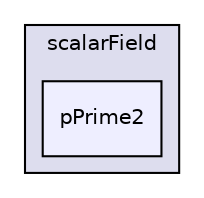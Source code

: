 digraph "applications/utilities/postProcessing/scalarField/pPrime2" {
  bgcolor=transparent;
  compound=true
  node [ fontsize="10", fontname="Helvetica"];
  edge [ labelfontsize="10", labelfontname="Helvetica"];
  subgraph clusterdir_c66f7090124d66a2bfe2c7c055838fb8 {
    graph [ bgcolor="#ddddee", pencolor="black", label="scalarField" fontname="Helvetica", fontsize="10", URL="dir_c66f7090124d66a2bfe2c7c055838fb8.html"]
  dir_408b2ff10957cfa2416c4cf72616b8ce [shape=box, label="pPrime2", style="filled", fillcolor="#eeeeff", pencolor="black", URL="dir_408b2ff10957cfa2416c4cf72616b8ce.html"];
  }
}
